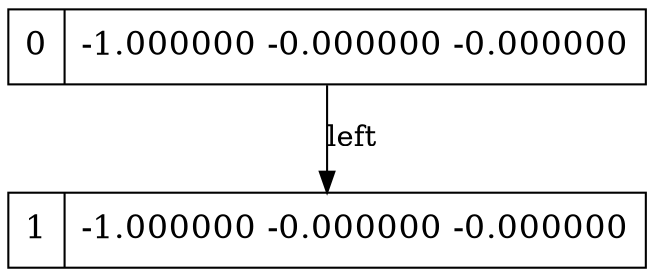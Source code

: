 digraph g { graph []; node [ fontsize="16" shape = "ellipse"]; edge [];"node0" [ label = "0 | -1.000000 -0.000000 -0.000000 " shape = "record" ];"node1" [ label = "1 | -1.000000 -0.000000 -0.000000 " shape = "record" ];"node0"-> "node1" [ label = "left"];}